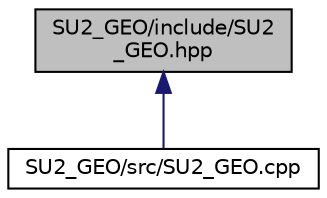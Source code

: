 digraph "SU2_GEO/include/SU2_GEO.hpp"
{
 // LATEX_PDF_SIZE
  edge [fontname="Helvetica",fontsize="10",labelfontname="Helvetica",labelfontsize="10"];
  node [fontname="Helvetica",fontsize="10",shape=record];
  Node1 [label="SU2_GEO/include/SU2\l_GEO.hpp",height=0.2,width=0.4,color="black", fillcolor="grey75", style="filled", fontcolor="black",tooltip="Headers of the main subroutines of the code SU2_GEO. The subroutines and functions are in the SU2_GEO..."];
  Node1 -> Node2 [dir="back",color="midnightblue",fontsize="10",style="solid",fontname="Helvetica"];
  Node2 [label="SU2_GEO/src/SU2_GEO.cpp",height=0.2,width=0.4,color="black", fillcolor="white", style="filled",URL="$SU2__GEO_8cpp.html",tooltip="Main file of the Geometry Definition Code (SU2_GEO)."];
}
